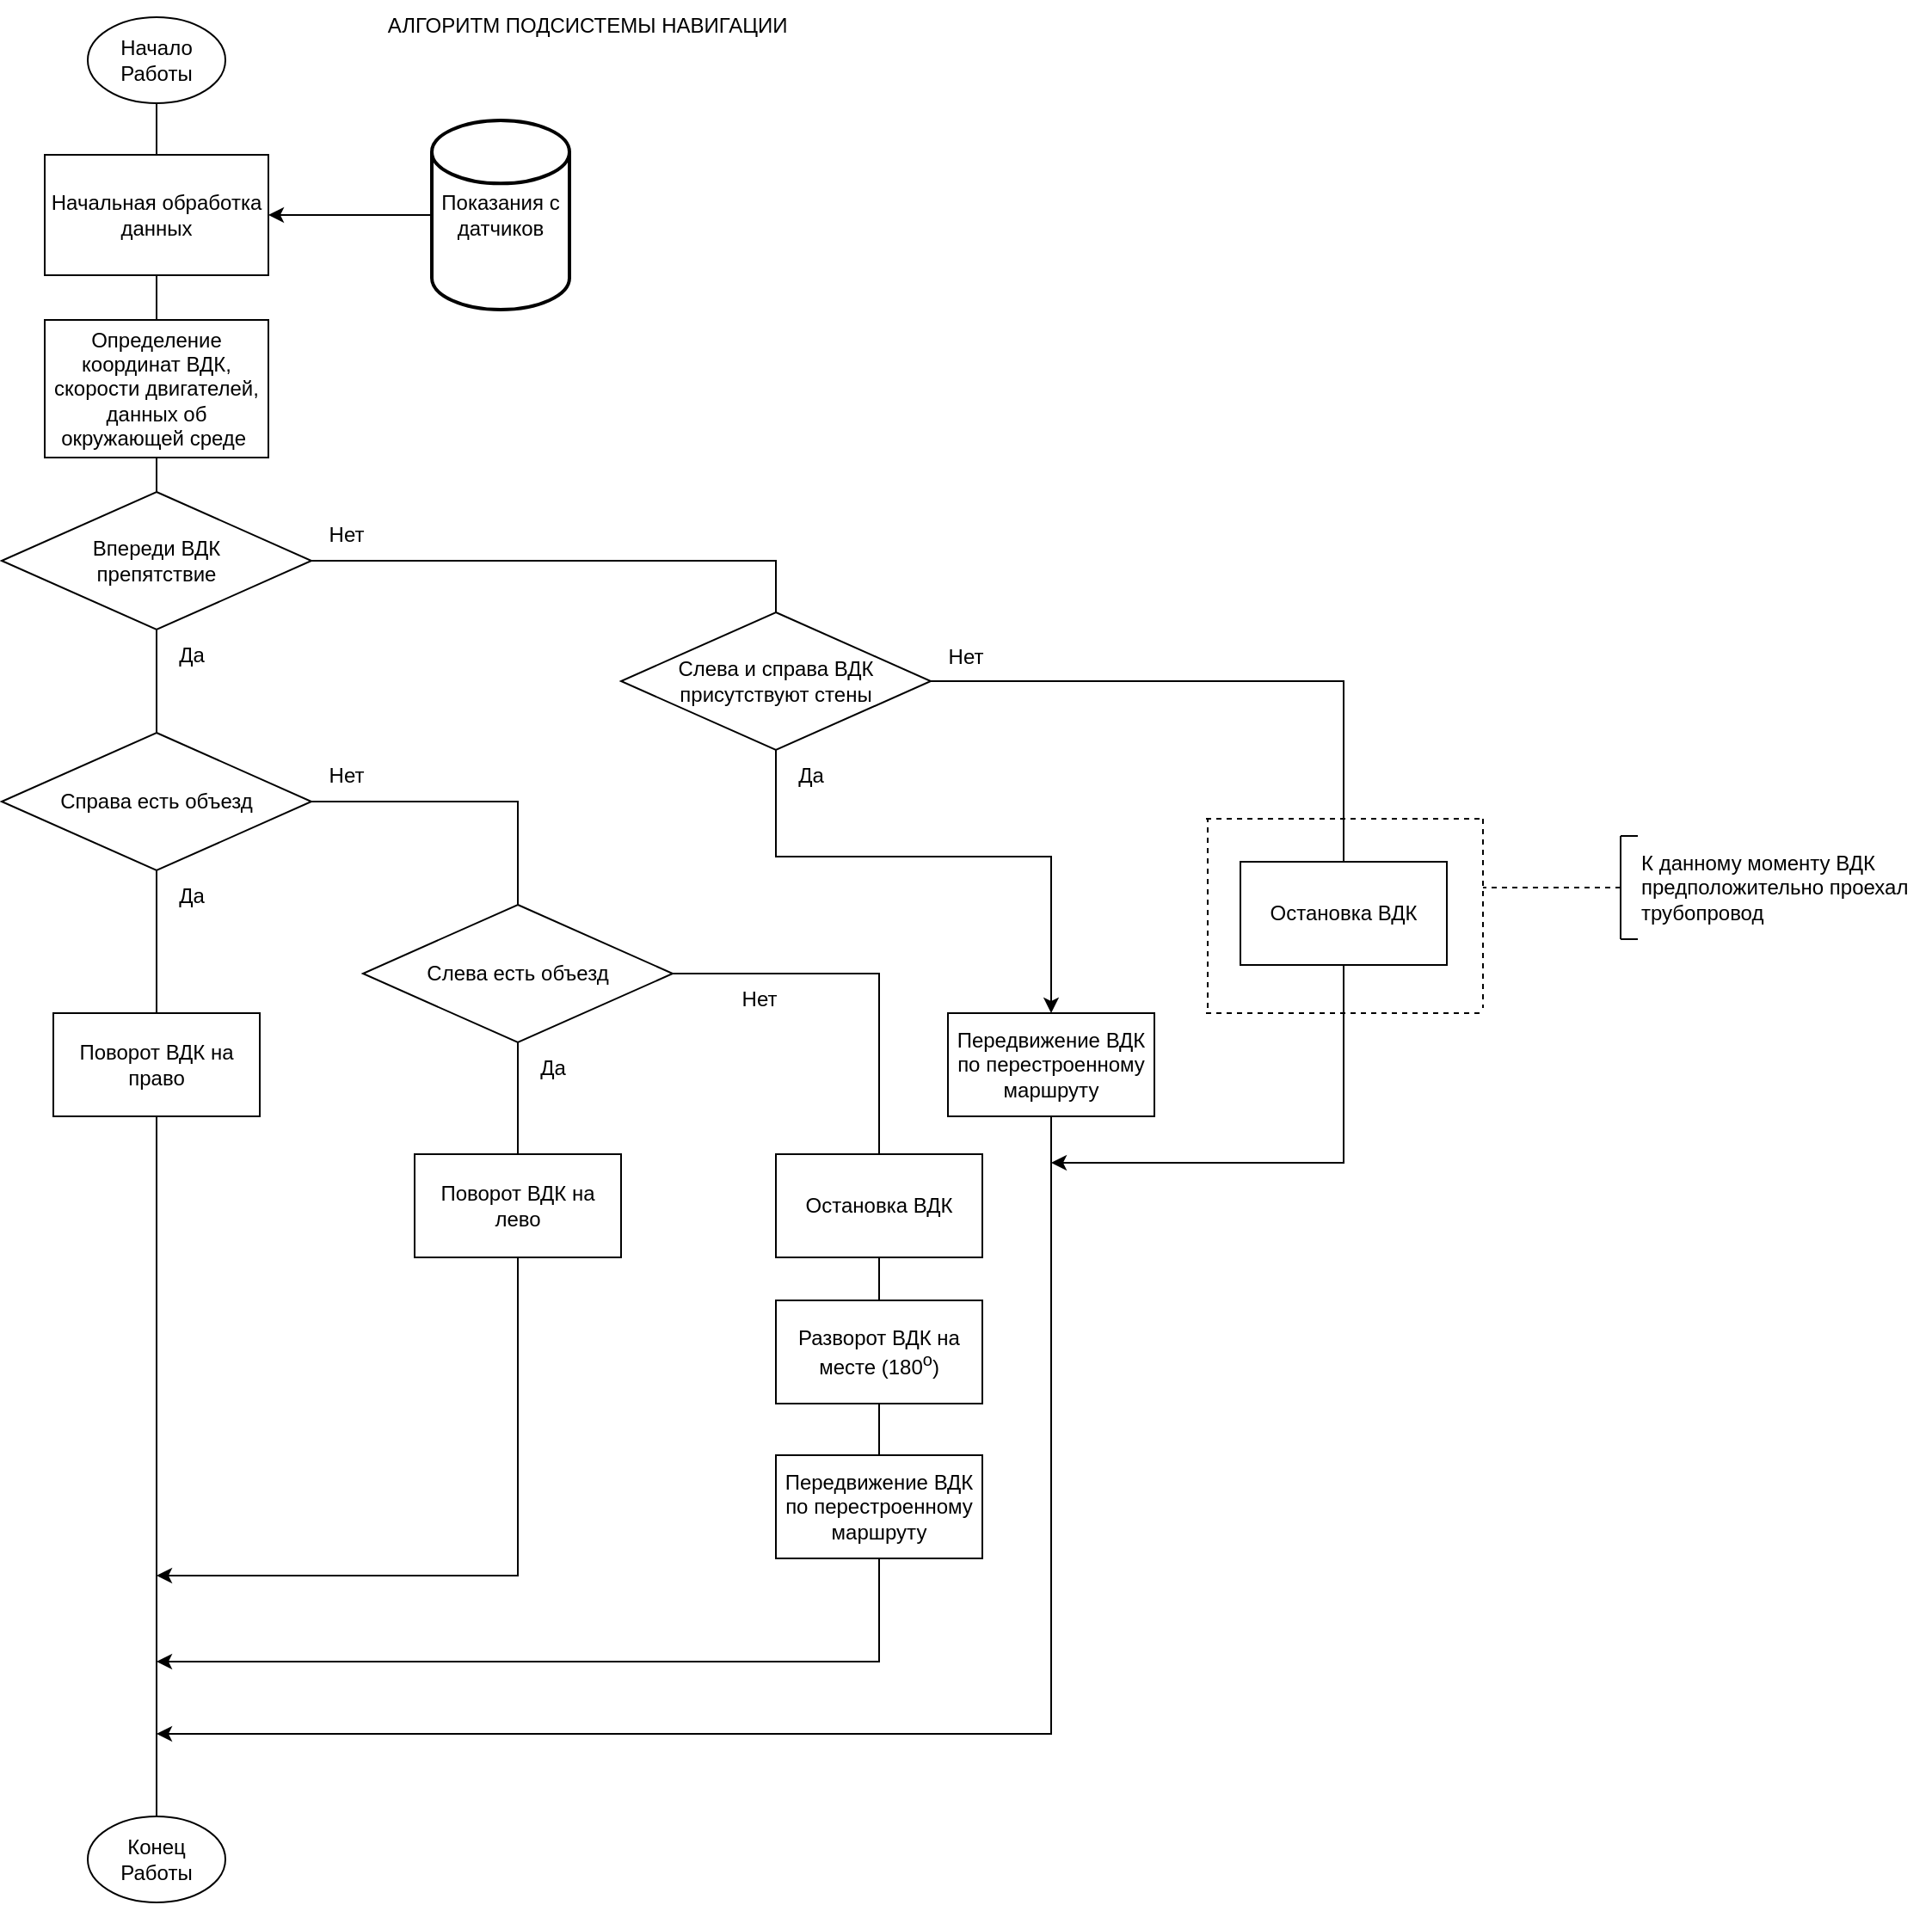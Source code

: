 <mxfile version="20.0.2" type="github">
  <diagram id="QnWkOK9IJVhlyYZw0pFj" name="Page-1">
    <mxGraphModel dx="1924" dy="986" grid="1" gridSize="10" guides="1" tooltips="1" connect="1" arrows="1" fold="1" page="1" pageScale="1" pageWidth="827" pageHeight="1169" math="0" shadow="0">
      <root>
        <mxCell id="0" />
        <mxCell id="1" parent="0" />
        <mxCell id="GwbCdhbL_YOls-211GR5-1" value="Начало&lt;br&gt;Работы" style="ellipse;whiteSpace=wrap;html=1;" parent="1" vertex="1">
          <mxGeometry x="370" y="42" width="80" height="50" as="geometry" />
        </mxCell>
        <mxCell id="ELh9NeQG8RNHvX-CflQu-1" value="АЛГОРИТМ ПОДСИСТЕМЫ НАВИГАЦИИ" style="text;html=1;align=center;verticalAlign=middle;resizable=0;points=[];autosize=1;strokeColor=none;fillColor=none;" vertex="1" parent="1">
          <mxGeometry x="530" y="32" width="260" height="30" as="geometry" />
        </mxCell>
        <mxCell id="ELh9NeQG8RNHvX-CflQu-6" style="edgeStyle=orthogonalEdgeStyle;rounded=0;orthogonalLoop=1;jettySize=auto;html=1;" edge="1" parent="1" source="ELh9NeQG8RNHvX-CflQu-3" target="ELh9NeQG8RNHvX-CflQu-4">
          <mxGeometry relative="1" as="geometry" />
        </mxCell>
        <mxCell id="ELh9NeQG8RNHvX-CflQu-3" value="Показания с датчиков" style="strokeWidth=2;html=1;shape=mxgraph.flowchart.database;whiteSpace=wrap;" vertex="1" parent="1">
          <mxGeometry x="570" y="102" width="80" height="110" as="geometry" />
        </mxCell>
        <mxCell id="ELh9NeQG8RNHvX-CflQu-4" value="Начальная обработка данных" style="rounded=0;whiteSpace=wrap;html=1;" vertex="1" parent="1">
          <mxGeometry x="345" y="122" width="130" height="70" as="geometry" />
        </mxCell>
        <mxCell id="ELh9NeQG8RNHvX-CflQu-5" value="" style="endArrow=none;html=1;rounded=0;entryX=0.5;entryY=1;entryDx=0;entryDy=0;" edge="1" parent="1" source="ELh9NeQG8RNHvX-CflQu-4" target="GwbCdhbL_YOls-211GR5-1">
          <mxGeometry width="50" height="50" relative="1" as="geometry">
            <mxPoint x="440" y="332" as="sourcePoint" />
            <mxPoint x="490" y="282" as="targetPoint" />
          </mxGeometry>
        </mxCell>
        <mxCell id="ELh9NeQG8RNHvX-CflQu-9" value="" style="endArrow=none;html=1;rounded=0;entryX=0.5;entryY=1;entryDx=0;entryDy=0;exitX=0.5;exitY=0;exitDx=0;exitDy=0;" edge="1" parent="1" target="ELh9NeQG8RNHvX-CflQu-4">
          <mxGeometry width="50" height="50" relative="1" as="geometry">
            <mxPoint x="410" y="223" as="sourcePoint" />
            <mxPoint x="400" y="262" as="targetPoint" />
          </mxGeometry>
        </mxCell>
        <mxCell id="ELh9NeQG8RNHvX-CflQu-10" value="Определение координат ВДК, скорости двигателей, данных об окружающей среде&amp;nbsp;" style="rounded=0;whiteSpace=wrap;html=1;" vertex="1" parent="1">
          <mxGeometry x="345" y="218" width="130" height="80" as="geometry" />
        </mxCell>
        <mxCell id="ELh9NeQG8RNHvX-CflQu-11" value="" style="endArrow=none;html=1;rounded=0;entryX=0.5;entryY=1;entryDx=0;entryDy=0;" edge="1" parent="1" target="ELh9NeQG8RNHvX-CflQu-10">
          <mxGeometry width="50" height="50" relative="1" as="geometry">
            <mxPoint x="410" y="322" as="sourcePoint" />
            <mxPoint x="400" y="312" as="targetPoint" />
          </mxGeometry>
        </mxCell>
        <mxCell id="ELh9NeQG8RNHvX-CflQu-12" value="Впереди ВДК &lt;br&gt;препятствие" style="rhombus;whiteSpace=wrap;html=1;" vertex="1" parent="1">
          <mxGeometry x="320" y="318" width="180" height="80" as="geometry" />
        </mxCell>
        <mxCell id="ELh9NeQG8RNHvX-CflQu-13" value="" style="endArrow=none;html=1;rounded=0;entryX=0.5;entryY=1;entryDx=0;entryDy=0;exitX=0.5;exitY=0;exitDx=0;exitDy=0;" edge="1" parent="1" source="ELh9NeQG8RNHvX-CflQu-24" target="ELh9NeQG8RNHvX-CflQu-12">
          <mxGeometry width="50" height="50" relative="1" as="geometry">
            <mxPoint x="410" y="628" as="sourcePoint" />
            <mxPoint x="190" y="422" as="targetPoint" />
          </mxGeometry>
        </mxCell>
        <mxCell id="ELh9NeQG8RNHvX-CflQu-14" value="Да" style="text;html=1;align=center;verticalAlign=middle;resizable=0;points=[];autosize=1;strokeColor=none;fillColor=none;" vertex="1" parent="1">
          <mxGeometry x="410" y="398" width="40" height="30" as="geometry" />
        </mxCell>
        <mxCell id="ELh9NeQG8RNHvX-CflQu-15" value="" style="endArrow=none;html=1;rounded=0;exitX=1;exitY=0.5;exitDx=0;exitDy=0;entryX=0.5;entryY=0;entryDx=0;entryDy=0;" edge="1" parent="1" source="ELh9NeQG8RNHvX-CflQu-12" target="ELh9NeQG8RNHvX-CflQu-17">
          <mxGeometry width="50" height="50" relative="1" as="geometry">
            <mxPoint x="530" y="362" as="sourcePoint" />
            <mxPoint x="650" y="482" as="targetPoint" />
            <Array as="points">
              <mxPoint x="770" y="358" />
            </Array>
          </mxGeometry>
        </mxCell>
        <mxCell id="ELh9NeQG8RNHvX-CflQu-16" value="Нет" style="text;html=1;align=center;verticalAlign=middle;resizable=0;points=[];autosize=1;strokeColor=none;fillColor=none;" vertex="1" parent="1">
          <mxGeometry x="500" y="328" width="40" height="30" as="geometry" />
        </mxCell>
        <mxCell id="ELh9NeQG8RNHvX-CflQu-73" style="edgeStyle=orthogonalEdgeStyle;rounded=0;orthogonalLoop=1;jettySize=auto;html=1;" edge="1" parent="1" source="ELh9NeQG8RNHvX-CflQu-17" target="ELh9NeQG8RNHvX-CflQu-70">
          <mxGeometry relative="1" as="geometry">
            <Array as="points">
              <mxPoint x="770" y="530" />
              <mxPoint x="930" y="530" />
            </Array>
          </mxGeometry>
        </mxCell>
        <mxCell id="ELh9NeQG8RNHvX-CflQu-17" value="Слева и справа ВДК &lt;br&gt;присутствуют стены" style="rhombus;whiteSpace=wrap;html=1;" vertex="1" parent="1">
          <mxGeometry x="680" y="388" width="180" height="80" as="geometry" />
        </mxCell>
        <mxCell id="ELh9NeQG8RNHvX-CflQu-18" value="Да" style="text;html=1;align=center;verticalAlign=middle;resizable=0;points=[];autosize=1;strokeColor=none;fillColor=none;" vertex="1" parent="1">
          <mxGeometry x="770" y="468" width="40" height="30" as="geometry" />
        </mxCell>
        <mxCell id="ELh9NeQG8RNHvX-CflQu-19" value="Нет" style="text;html=1;align=center;verticalAlign=middle;resizable=0;points=[];autosize=1;strokeColor=none;fillColor=none;" vertex="1" parent="1">
          <mxGeometry x="860" y="399" width="40" height="30" as="geometry" />
        </mxCell>
        <mxCell id="ELh9NeQG8RNHvX-CflQu-20" value="" style="endArrow=none;html=1;rounded=0;entryX=1;entryY=0.5;entryDx=0;entryDy=0;exitX=0.5;exitY=0;exitDx=0;exitDy=0;" edge="1" parent="1" source="ELh9NeQG8RNHvX-CflQu-22" target="ELh9NeQG8RNHvX-CflQu-17">
          <mxGeometry width="50" height="50" relative="1" as="geometry">
            <mxPoint x="1049" y="533" as="sourcePoint" />
            <mxPoint x="799" y="473" as="targetPoint" />
            <Array as="points">
              <mxPoint x="1100" y="428" />
            </Array>
          </mxGeometry>
        </mxCell>
        <mxCell id="ELh9NeQG8RNHvX-CflQu-22" value="Остановка ВДК" style="rounded=0;whiteSpace=wrap;html=1;" vertex="1" parent="1">
          <mxGeometry x="1040" y="533" width="120" height="60" as="geometry" />
        </mxCell>
        <mxCell id="ELh9NeQG8RNHvX-CflQu-24" value="Справа есть объезд" style="rhombus;whiteSpace=wrap;html=1;" vertex="1" parent="1">
          <mxGeometry x="320" y="458" width="180" height="80" as="geometry" />
        </mxCell>
        <mxCell id="ELh9NeQG8RNHvX-CflQu-25" value="Слева есть объезд" style="rhombus;whiteSpace=wrap;html=1;" vertex="1" parent="1">
          <mxGeometry x="530" y="558" width="180" height="80" as="geometry" />
        </mxCell>
        <mxCell id="ELh9NeQG8RNHvX-CflQu-26" value="" style="endArrow=none;html=1;rounded=0;exitX=1;exitY=0.5;exitDx=0;exitDy=0;entryX=0.5;entryY=0;entryDx=0;entryDy=0;" edge="1" parent="1" source="ELh9NeQG8RNHvX-CflQu-24" target="ELh9NeQG8RNHvX-CflQu-25">
          <mxGeometry width="50" height="50" relative="1" as="geometry">
            <mxPoint x="500" y="438" as="sourcePoint" />
            <mxPoint x="550" y="388" as="targetPoint" />
            <Array as="points">
              <mxPoint x="620" y="498" />
            </Array>
          </mxGeometry>
        </mxCell>
        <mxCell id="ELh9NeQG8RNHvX-CflQu-28" value="" style="endArrow=none;html=1;rounded=0;exitX=0.5;exitY=1;exitDx=0;exitDy=0;entryX=0.5;entryY=0;entryDx=0;entryDy=0;" edge="1" parent="1" source="ELh9NeQG8RNHvX-CflQu-24" target="ELh9NeQG8RNHvX-CflQu-29">
          <mxGeometry width="50" height="50" relative="1" as="geometry">
            <mxPoint x="470" y="508" as="sourcePoint" />
            <mxPoint x="410" y="698" as="targetPoint" />
          </mxGeometry>
        </mxCell>
        <mxCell id="ELh9NeQG8RNHvX-CflQu-29" value="Поворот ВДК на право" style="rounded=0;whiteSpace=wrap;html=1;" vertex="1" parent="1">
          <mxGeometry x="350" y="621" width="120" height="60" as="geometry" />
        </mxCell>
        <mxCell id="ELh9NeQG8RNHvX-CflQu-30" value="" style="endArrow=none;html=1;rounded=0;exitX=0.5;exitY=1;exitDx=0;exitDy=0;entryX=0.5;entryY=0;entryDx=0;entryDy=0;" edge="1" parent="1" target="ELh9NeQG8RNHvX-CflQu-31">
          <mxGeometry width="50" height="50" relative="1" as="geometry">
            <mxPoint x="620" y="638" as="sourcePoint" />
            <mxPoint x="620" y="798" as="targetPoint" />
          </mxGeometry>
        </mxCell>
        <mxCell id="ELh9NeQG8RNHvX-CflQu-31" value="Поворот ВДК на лево" style="rounded=0;whiteSpace=wrap;html=1;" vertex="1" parent="1">
          <mxGeometry x="560" y="703" width="120" height="60" as="geometry" />
        </mxCell>
        <mxCell id="ELh9NeQG8RNHvX-CflQu-33" value="Нет" style="text;html=1;align=center;verticalAlign=middle;resizable=0;points=[];autosize=1;strokeColor=none;fillColor=none;" vertex="1" parent="1">
          <mxGeometry x="500" y="468" width="40" height="30" as="geometry" />
        </mxCell>
        <mxCell id="ELh9NeQG8RNHvX-CflQu-34" value="Да" style="text;html=1;align=center;verticalAlign=middle;resizable=0;points=[];autosize=1;strokeColor=none;fillColor=none;" vertex="1" parent="1">
          <mxGeometry x="410" y="538" width="40" height="30" as="geometry" />
        </mxCell>
        <mxCell id="ELh9NeQG8RNHvX-CflQu-35" value="Да" style="text;html=1;align=center;verticalAlign=middle;resizable=0;points=[];autosize=1;strokeColor=none;fillColor=none;" vertex="1" parent="1">
          <mxGeometry x="620" y="638" width="40" height="30" as="geometry" />
        </mxCell>
        <mxCell id="ELh9NeQG8RNHvX-CflQu-36" value="Нет" style="text;html=1;align=center;verticalAlign=middle;resizable=0;points=[];autosize=1;strokeColor=none;fillColor=none;" vertex="1" parent="1">
          <mxGeometry x="740" y="598" width="40" height="30" as="geometry" />
        </mxCell>
        <mxCell id="ELh9NeQG8RNHvX-CflQu-37" value="Остановка ВДК" style="rounded=0;whiteSpace=wrap;html=1;" vertex="1" parent="1">
          <mxGeometry x="770" y="703" width="120" height="60" as="geometry" />
        </mxCell>
        <mxCell id="ELh9NeQG8RNHvX-CflQu-38" value="" style="endArrow=none;html=1;rounded=0;exitX=1;exitY=0.5;exitDx=0;exitDy=0;entryX=0.5;entryY=0;entryDx=0;entryDy=0;" edge="1" parent="1" source="ELh9NeQG8RNHvX-CflQu-25" target="ELh9NeQG8RNHvX-CflQu-37">
          <mxGeometry width="50" height="50" relative="1" as="geometry">
            <mxPoint x="790" y="748" as="sourcePoint" />
            <mxPoint x="840" y="698" as="targetPoint" />
            <Array as="points">
              <mxPoint x="830" y="598" />
            </Array>
          </mxGeometry>
        </mxCell>
        <mxCell id="ELh9NeQG8RNHvX-CflQu-39" value="Разворот ВДК на месте (180&lt;sup&gt;о&lt;/sup&gt;)" style="rounded=0;whiteSpace=wrap;html=1;" vertex="1" parent="1">
          <mxGeometry x="770" y="788" width="120" height="60" as="geometry" />
        </mxCell>
        <mxCell id="ELh9NeQG8RNHvX-CflQu-40" value="Передвижение ВДК по перестроенному маршруту" style="rounded=0;whiteSpace=wrap;html=1;" vertex="1" parent="1">
          <mxGeometry x="770" y="878" width="120" height="60" as="geometry" />
        </mxCell>
        <mxCell id="ELh9NeQG8RNHvX-CflQu-41" value="" style="endArrow=none;html=1;rounded=0;entryX=0.5;entryY=1;entryDx=0;entryDy=0;exitX=0.5;exitY=0;exitDx=0;exitDy=0;" edge="1" parent="1" source="ELh9NeQG8RNHvX-CflQu-39" target="ELh9NeQG8RNHvX-CflQu-37">
          <mxGeometry width="50" height="50" relative="1" as="geometry">
            <mxPoint x="701" y="748" as="sourcePoint" />
            <mxPoint x="751" y="698" as="targetPoint" />
          </mxGeometry>
        </mxCell>
        <mxCell id="ELh9NeQG8RNHvX-CflQu-42" value="" style="endArrow=none;html=1;rounded=0;entryX=0.5;entryY=1;entryDx=0;entryDy=0;exitX=0.5;exitY=0;exitDx=0;exitDy=0;" edge="1" parent="1" source="ELh9NeQG8RNHvX-CflQu-40" target="ELh9NeQG8RNHvX-CflQu-39">
          <mxGeometry width="50" height="50" relative="1" as="geometry">
            <mxPoint x="701" y="748" as="sourcePoint" />
            <mxPoint x="751" y="698" as="targetPoint" />
          </mxGeometry>
        </mxCell>
        <mxCell id="ELh9NeQG8RNHvX-CflQu-43" value="Конец&lt;br&gt;Работы" style="ellipse;whiteSpace=wrap;html=1;" vertex="1" parent="1">
          <mxGeometry x="370" y="1088" width="80" height="50" as="geometry" />
        </mxCell>
        <mxCell id="ELh9NeQG8RNHvX-CflQu-47" value="" style="endArrow=none;html=1;rounded=0;exitX=0.5;exitY=0;exitDx=0;exitDy=0;entryX=0.5;entryY=1;entryDx=0;entryDy=0;" edge="1" parent="1" source="ELh9NeQG8RNHvX-CflQu-43" target="ELh9NeQG8RNHvX-CflQu-29">
          <mxGeometry width="50" height="50" relative="1" as="geometry">
            <mxPoint x="600" y="868" as="sourcePoint" />
            <mxPoint x="650" y="818" as="targetPoint" />
          </mxGeometry>
        </mxCell>
        <mxCell id="ELh9NeQG8RNHvX-CflQu-52" value="" style="endArrow=classic;html=1;rounded=0;exitX=0.5;exitY=1;exitDx=0;exitDy=0;" edge="1" parent="1" source="ELh9NeQG8RNHvX-CflQu-31">
          <mxGeometry width="50" height="50" relative="1" as="geometry">
            <mxPoint x="760" y="828" as="sourcePoint" />
            <mxPoint x="410" y="948" as="targetPoint" />
            <Array as="points">
              <mxPoint x="620" y="948" />
            </Array>
          </mxGeometry>
        </mxCell>
        <mxCell id="ELh9NeQG8RNHvX-CflQu-53" value="" style="endArrow=classic;html=1;rounded=0;exitX=0.5;exitY=1;exitDx=0;exitDy=0;" edge="1" parent="1" source="ELh9NeQG8RNHvX-CflQu-40">
          <mxGeometry width="50" height="50" relative="1" as="geometry">
            <mxPoint x="760" y="828" as="sourcePoint" />
            <mxPoint x="410" y="998" as="targetPoint" />
            <Array as="points">
              <mxPoint x="830" y="998" />
            </Array>
          </mxGeometry>
        </mxCell>
        <mxCell id="ELh9NeQG8RNHvX-CflQu-57" value="" style="endArrow=classic;html=1;rounded=0;exitX=0.5;exitY=1;exitDx=0;exitDy=0;" edge="1" parent="1" source="ELh9NeQG8RNHvX-CflQu-22">
          <mxGeometry width="50" height="50" relative="1" as="geometry">
            <mxPoint x="760" y="828" as="sourcePoint" />
            <mxPoint x="930" y="708" as="targetPoint" />
            <Array as="points">
              <mxPoint x="1100" y="708" />
            </Array>
          </mxGeometry>
        </mxCell>
        <mxCell id="ELh9NeQG8RNHvX-CflQu-58" value="" style="endArrow=none;dashed=1;html=1;rounded=0;" edge="1" parent="1">
          <mxGeometry width="50" height="50" relative="1" as="geometry">
            <mxPoint x="1020" y="621" as="sourcePoint" />
            <mxPoint x="1180" y="621" as="targetPoint" />
          </mxGeometry>
        </mxCell>
        <mxCell id="ELh9NeQG8RNHvX-CflQu-59" value="" style="endArrow=none;dashed=1;html=1;rounded=0;" edge="1" parent="1">
          <mxGeometry width="50" height="50" relative="1" as="geometry">
            <mxPoint x="1020" y="508" as="sourcePoint" />
            <mxPoint x="1180" y="508" as="targetPoint" />
          </mxGeometry>
        </mxCell>
        <mxCell id="ELh9NeQG8RNHvX-CflQu-60" value="" style="endArrow=none;dashed=1;html=1;rounded=0;" edge="1" parent="1">
          <mxGeometry width="50" height="50" relative="1" as="geometry">
            <mxPoint x="1021" y="618" as="sourcePoint" />
            <mxPoint x="1021" y="508" as="targetPoint" />
          </mxGeometry>
        </mxCell>
        <mxCell id="ELh9NeQG8RNHvX-CflQu-61" value="" style="endArrow=none;dashed=1;html=1;rounded=0;" edge="1" parent="1">
          <mxGeometry width="50" height="50" relative="1" as="geometry">
            <mxPoint x="1181" y="508" as="sourcePoint" />
            <mxPoint x="1181" y="618" as="targetPoint" />
          </mxGeometry>
        </mxCell>
        <mxCell id="ELh9NeQG8RNHvX-CflQu-62" value="" style="endArrow=none;dashed=1;html=1;rounded=0;" edge="1" parent="1">
          <mxGeometry width="50" height="50" relative="1" as="geometry">
            <mxPoint x="1261" y="548" as="sourcePoint" />
            <mxPoint x="1181" y="548" as="targetPoint" />
          </mxGeometry>
        </mxCell>
        <mxCell id="ELh9NeQG8RNHvX-CflQu-63" value="" style="endArrow=none;html=1;rounded=0;" edge="1" parent="1">
          <mxGeometry width="50" height="50" relative="1" as="geometry">
            <mxPoint x="1261" y="578" as="sourcePoint" />
            <mxPoint x="1261" y="518" as="targetPoint" />
          </mxGeometry>
        </mxCell>
        <mxCell id="ELh9NeQG8RNHvX-CflQu-66" value="К данному моменту ВДК предположительно проехал трубопровод" style="text;html=1;strokeColor=none;fillColor=none;align=left;verticalAlign=middle;whiteSpace=wrap;rounded=0;" vertex="1" parent="1">
          <mxGeometry x="1271" y="533" width="170" height="30" as="geometry" />
        </mxCell>
        <mxCell id="ELh9NeQG8RNHvX-CflQu-68" value="" style="endArrow=none;html=1;rounded=0;" edge="1" parent="1">
          <mxGeometry width="50" height="50" relative="1" as="geometry">
            <mxPoint x="1271" y="518" as="sourcePoint" />
            <mxPoint x="1261" y="518" as="targetPoint" />
          </mxGeometry>
        </mxCell>
        <mxCell id="ELh9NeQG8RNHvX-CflQu-69" value="" style="endArrow=none;html=1;rounded=0;" edge="1" parent="1">
          <mxGeometry width="50" height="50" relative="1" as="geometry">
            <mxPoint x="1271" y="578" as="sourcePoint" />
            <mxPoint x="1261" y="578" as="targetPoint" />
          </mxGeometry>
        </mxCell>
        <mxCell id="ELh9NeQG8RNHvX-CflQu-74" style="edgeStyle=orthogonalEdgeStyle;rounded=0;orthogonalLoop=1;jettySize=auto;html=1;" edge="1" parent="1" source="ELh9NeQG8RNHvX-CflQu-70">
          <mxGeometry relative="1" as="geometry">
            <mxPoint x="410" y="1040" as="targetPoint" />
            <Array as="points">
              <mxPoint x="930" y="1040" />
            </Array>
          </mxGeometry>
        </mxCell>
        <mxCell id="ELh9NeQG8RNHvX-CflQu-70" value="Передвижение ВДК по перестроенному маршруту" style="rounded=0;whiteSpace=wrap;html=1;" vertex="1" parent="1">
          <mxGeometry x="870" y="621" width="120" height="60" as="geometry" />
        </mxCell>
      </root>
    </mxGraphModel>
  </diagram>
</mxfile>
